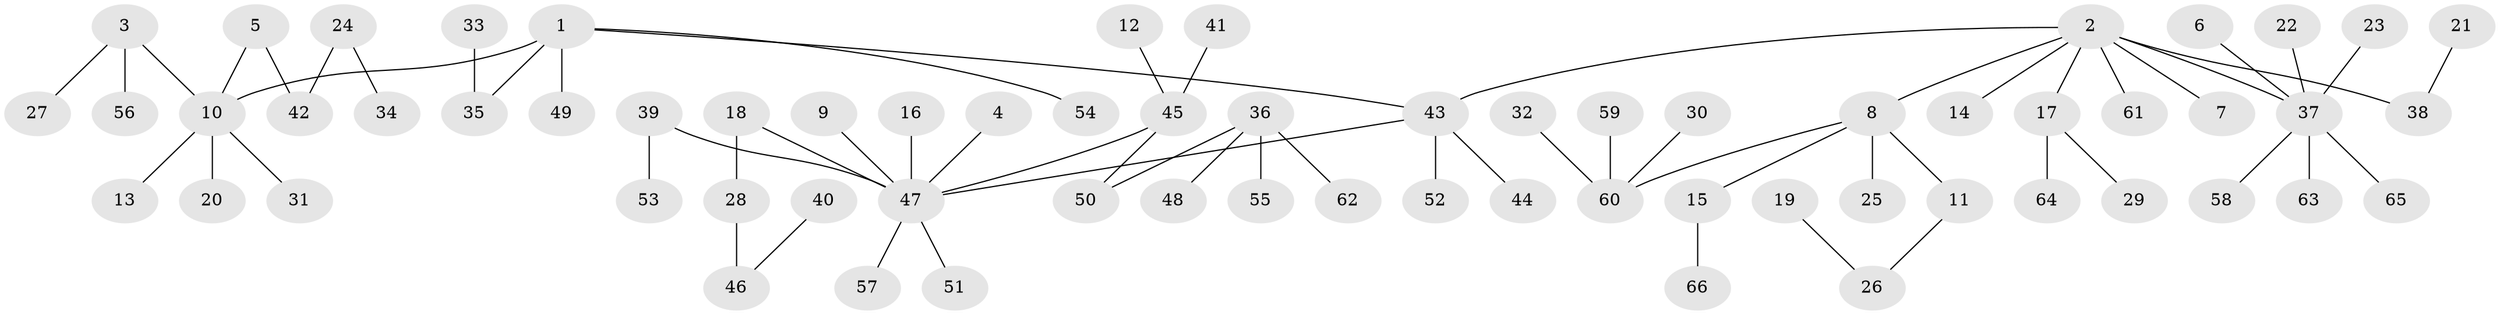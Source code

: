 // original degree distribution, {6: 0.022727272727272728, 7: 0.015151515151515152, 3: 0.13636363636363635, 5: 0.030303030303030304, 4: 0.03787878787878788, 2: 0.2727272727272727, 1: 0.48484848484848486}
// Generated by graph-tools (version 1.1) at 2025/26/03/09/25 03:26:24]
// undirected, 66 vertices, 65 edges
graph export_dot {
graph [start="1"]
  node [color=gray90,style=filled];
  1;
  2;
  3;
  4;
  5;
  6;
  7;
  8;
  9;
  10;
  11;
  12;
  13;
  14;
  15;
  16;
  17;
  18;
  19;
  20;
  21;
  22;
  23;
  24;
  25;
  26;
  27;
  28;
  29;
  30;
  31;
  32;
  33;
  34;
  35;
  36;
  37;
  38;
  39;
  40;
  41;
  42;
  43;
  44;
  45;
  46;
  47;
  48;
  49;
  50;
  51;
  52;
  53;
  54;
  55;
  56;
  57;
  58;
  59;
  60;
  61;
  62;
  63;
  64;
  65;
  66;
  1 -- 10 [weight=1.0];
  1 -- 35 [weight=1.0];
  1 -- 43 [weight=1.0];
  1 -- 49 [weight=1.0];
  1 -- 54 [weight=1.0];
  2 -- 7 [weight=1.0];
  2 -- 8 [weight=1.0];
  2 -- 14 [weight=1.0];
  2 -- 17 [weight=1.0];
  2 -- 37 [weight=1.0];
  2 -- 38 [weight=1.0];
  2 -- 43 [weight=1.0];
  2 -- 61 [weight=1.0];
  3 -- 10 [weight=1.0];
  3 -- 27 [weight=1.0];
  3 -- 56 [weight=1.0];
  4 -- 47 [weight=1.0];
  5 -- 10 [weight=1.0];
  5 -- 42 [weight=1.0];
  6 -- 37 [weight=1.0];
  8 -- 11 [weight=1.0];
  8 -- 15 [weight=1.0];
  8 -- 25 [weight=1.0];
  8 -- 60 [weight=1.0];
  9 -- 47 [weight=1.0];
  10 -- 13 [weight=1.0];
  10 -- 20 [weight=1.0];
  10 -- 31 [weight=1.0];
  11 -- 26 [weight=1.0];
  12 -- 45 [weight=1.0];
  15 -- 66 [weight=1.0];
  16 -- 47 [weight=1.0];
  17 -- 29 [weight=1.0];
  17 -- 64 [weight=1.0];
  18 -- 28 [weight=1.0];
  18 -- 47 [weight=1.0];
  19 -- 26 [weight=1.0];
  21 -- 38 [weight=1.0];
  22 -- 37 [weight=1.0];
  23 -- 37 [weight=1.0];
  24 -- 34 [weight=1.0];
  24 -- 42 [weight=1.0];
  28 -- 46 [weight=1.0];
  30 -- 60 [weight=1.0];
  32 -- 60 [weight=1.0];
  33 -- 35 [weight=1.0];
  36 -- 48 [weight=1.0];
  36 -- 50 [weight=1.0];
  36 -- 55 [weight=1.0];
  36 -- 62 [weight=1.0];
  37 -- 58 [weight=1.0];
  37 -- 63 [weight=1.0];
  37 -- 65 [weight=1.0];
  39 -- 47 [weight=1.0];
  39 -- 53 [weight=1.0];
  40 -- 46 [weight=1.0];
  41 -- 45 [weight=1.0];
  43 -- 44 [weight=1.0];
  43 -- 47 [weight=1.0];
  43 -- 52 [weight=1.0];
  45 -- 47 [weight=1.0];
  45 -- 50 [weight=1.0];
  47 -- 51 [weight=1.0];
  47 -- 57 [weight=1.0];
  59 -- 60 [weight=1.0];
}
